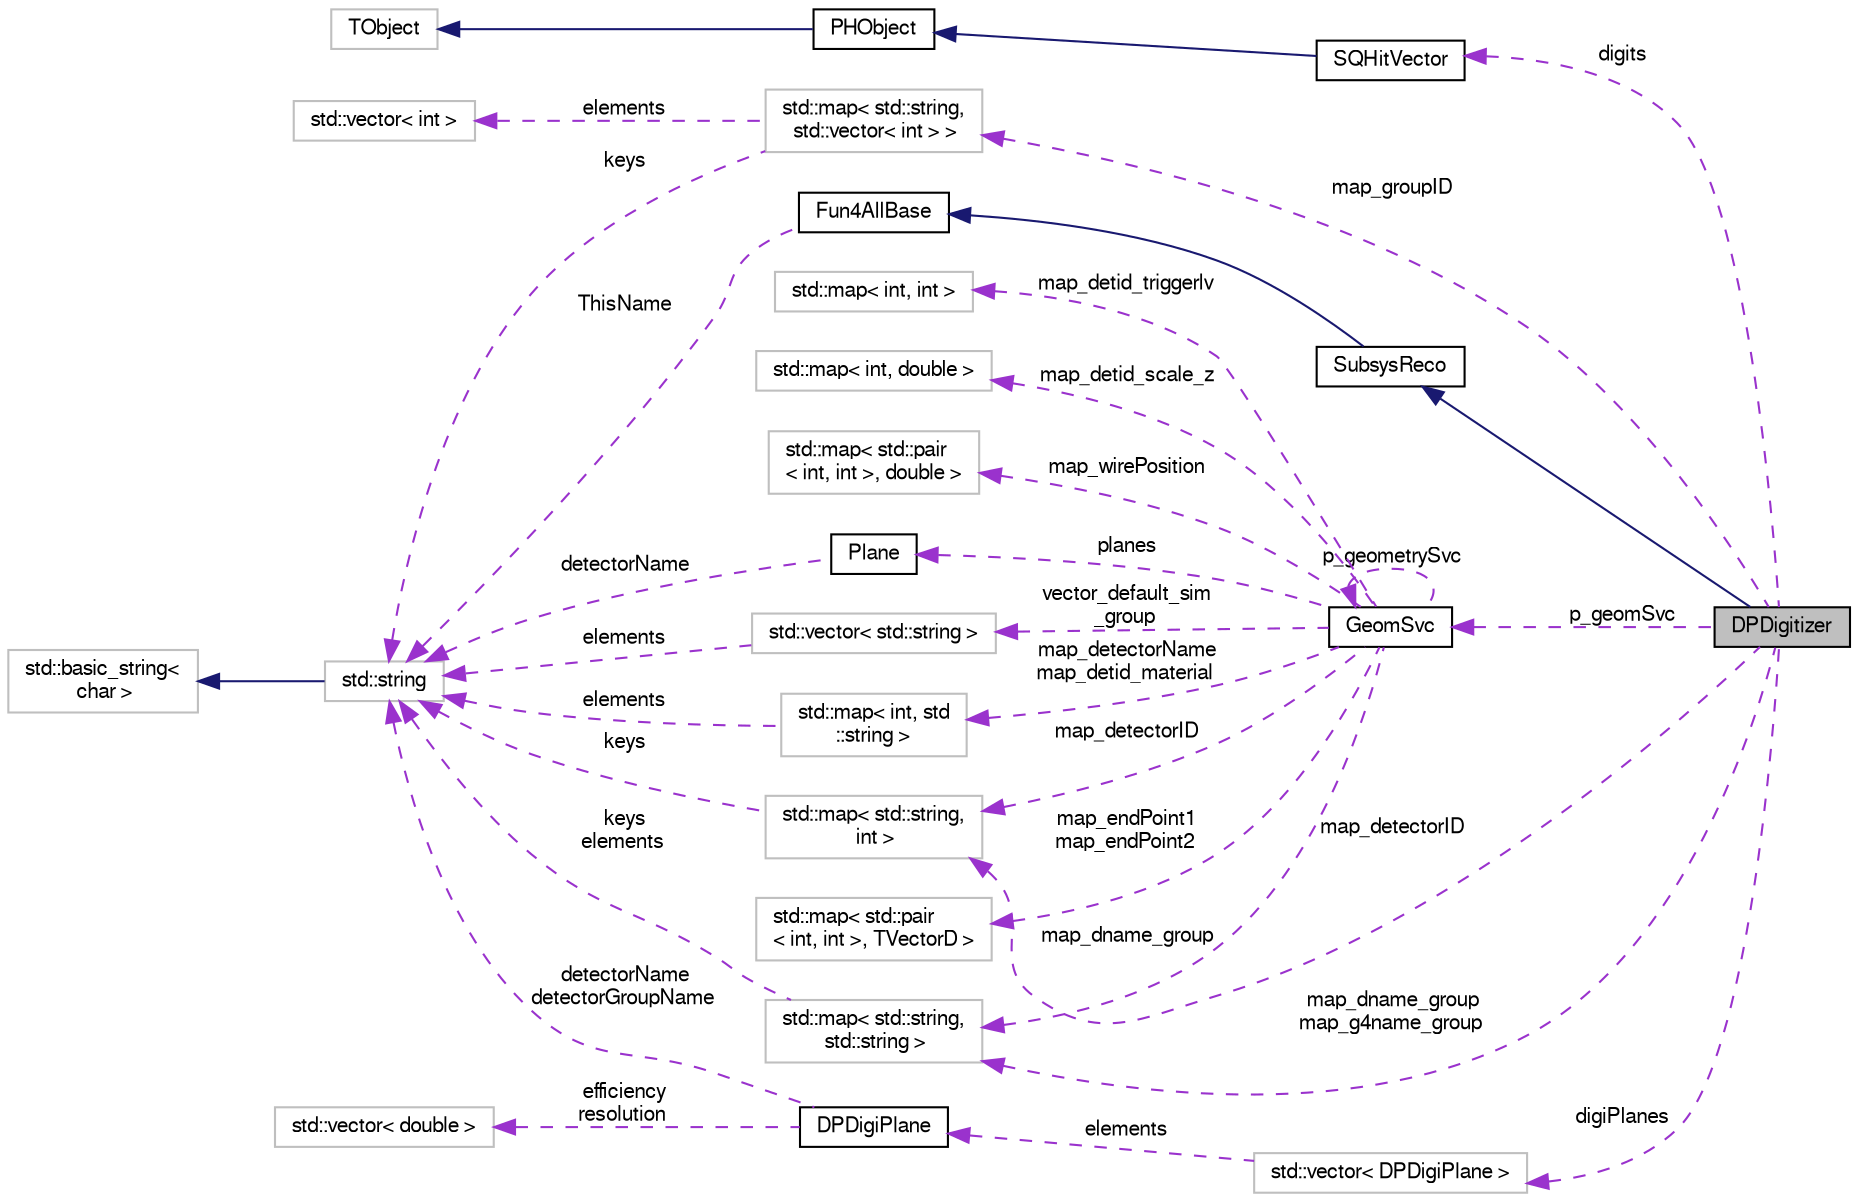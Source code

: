 digraph "DPDigitizer"
{
  bgcolor="transparent";
  edge [fontname="FreeSans",fontsize="10",labelfontname="FreeSans",labelfontsize="10"];
  node [fontname="FreeSans",fontsize="10",shape=record];
  rankdir="LR";
  Node1 [label="DPDigitizer",height=0.2,width=0.4,color="black", fillcolor="grey75", style="filled" fontcolor="black"];
  Node2 -> Node1 [dir="back",color="midnightblue",fontsize="10",style="solid",fontname="FreeSans"];
  Node2 [label="SubsysReco",height=0.2,width=0.4,color="black",URL="$d0/d32/classSubsysReco.html"];
  Node3 -> Node2 [dir="back",color="midnightblue",fontsize="10",style="solid",fontname="FreeSans"];
  Node3 [label="Fun4AllBase",height=0.2,width=0.4,color="black",URL="$d5/dec/classFun4AllBase.html"];
  Node4 -> Node3 [dir="back",color="darkorchid3",fontsize="10",style="dashed",label=" ThisName" ,fontname="FreeSans"];
  Node4 [label="std::string",height=0.2,width=0.4,color="grey75",tooltip="STL class. "];
  Node5 -> Node4 [dir="back",color="midnightblue",fontsize="10",style="solid",fontname="FreeSans"];
  Node5 [label="std::basic_string\<\l char \>",height=0.2,width=0.4,color="grey75",tooltip="STL class. "];
  Node6 -> Node1 [dir="back",color="darkorchid3",fontsize="10",style="dashed",label=" map_detectorID" ,fontname="FreeSans"];
  Node6 [label="std::map\< std::string,\l int \>",height=0.2,width=0.4,color="grey75"];
  Node4 -> Node6 [dir="back",color="darkorchid3",fontsize="10",style="dashed",label=" keys" ,fontname="FreeSans"];
  Node7 -> Node1 [dir="back",color="darkorchid3",fontsize="10",style="dashed",label=" digits" ,fontname="FreeSans"];
  Node7 [label="SQHitVector",height=0.2,width=0.4,color="black",URL="$d9/dbc/classSQHitVector.html"];
  Node8 -> Node7 [dir="back",color="midnightblue",fontsize="10",style="solid",fontname="FreeSans"];
  Node8 [label="PHObject",height=0.2,width=0.4,color="black",URL="$d9/d24/classPHObject.html"];
  Node9 -> Node8 [dir="back",color="midnightblue",fontsize="10",style="solid",fontname="FreeSans"];
  Node9 [label="TObject",height=0.2,width=0.4,color="grey75"];
  Node10 -> Node1 [dir="back",color="darkorchid3",fontsize="10",style="dashed",label=" p_geomSvc" ,fontname="FreeSans"];
  Node10 [label="GeomSvc",height=0.2,width=0.4,color="black",URL="$d0/da0/classGeomSvc.html"];
  Node6 -> Node10 [dir="back",color="darkorchid3",fontsize="10",style="dashed",label=" map_detectorID" ,fontname="FreeSans"];
  Node11 -> Node10 [dir="back",color="darkorchid3",fontsize="10",style="dashed",label=" map_endPoint1\nmap_endPoint2" ,fontname="FreeSans"];
  Node11 [label="std::map\< std::pair\l\< int, int \>, TVectorD \>",height=0.2,width=0.4,color="grey75"];
  Node12 -> Node10 [dir="back",color="darkorchid3",fontsize="10",style="dashed",label=" map_detid_triggerlv" ,fontname="FreeSans"];
  Node12 [label="std::map\< int, int \>",height=0.2,width=0.4,color="grey75"];
  Node13 -> Node10 [dir="back",color="darkorchid3",fontsize="10",style="dashed",label=" map_detid_scale_z" ,fontname="FreeSans"];
  Node13 [label="std::map\< int, double \>",height=0.2,width=0.4,color="grey75"];
  Node14 -> Node10 [dir="back",color="darkorchid3",fontsize="10",style="dashed",label=" planes" ,fontname="FreeSans"];
  Node14 [label="Plane",height=0.2,width=0.4,color="black",URL="$dc/d90/classPlane.html"];
  Node4 -> Node14 [dir="back",color="darkorchid3",fontsize="10",style="dashed",label=" detectorName" ,fontname="FreeSans"];
  Node10 -> Node10 [dir="back",color="darkorchid3",fontsize="10",style="dashed",label=" p_geometrySvc" ,fontname="FreeSans"];
  Node15 -> Node10 [dir="back",color="darkorchid3",fontsize="10",style="dashed",label=" map_dname_group" ,fontname="FreeSans"];
  Node15 [label="std::map\< std::string,\l std::string \>",height=0.2,width=0.4,color="grey75"];
  Node4 -> Node15 [dir="back",color="darkorchid3",fontsize="10",style="dashed",label=" keys\nelements" ,fontname="FreeSans"];
  Node16 -> Node10 [dir="back",color="darkorchid3",fontsize="10",style="dashed",label=" map_wirePosition" ,fontname="FreeSans"];
  Node16 [label="std::map\< std::pair\l\< int, int \>, double \>",height=0.2,width=0.4,color="grey75"];
  Node17 -> Node10 [dir="back",color="darkorchid3",fontsize="10",style="dashed",label=" map_detectorName\nmap_detid_material" ,fontname="FreeSans"];
  Node17 [label="std::map\< int, std\l::string \>",height=0.2,width=0.4,color="grey75"];
  Node4 -> Node17 [dir="back",color="darkorchid3",fontsize="10",style="dashed",label=" elements" ,fontname="FreeSans"];
  Node18 -> Node10 [dir="back",color="darkorchid3",fontsize="10",style="dashed",label=" vector_default_sim\l_group" ,fontname="FreeSans"];
  Node18 [label="std::vector\< std::string \>",height=0.2,width=0.4,color="grey75"];
  Node4 -> Node18 [dir="back",color="darkorchid3",fontsize="10",style="dashed",label=" elements" ,fontname="FreeSans"];
  Node15 -> Node1 [dir="back",color="darkorchid3",fontsize="10",style="dashed",label=" map_dname_group\nmap_g4name_group" ,fontname="FreeSans"];
  Node19 -> Node1 [dir="back",color="darkorchid3",fontsize="10",style="dashed",label=" map_groupID" ,fontname="FreeSans"];
  Node19 [label="std::map\< std::string,\l std::vector\< int \> \>",height=0.2,width=0.4,color="grey75"];
  Node4 -> Node19 [dir="back",color="darkorchid3",fontsize="10",style="dashed",label=" keys" ,fontname="FreeSans"];
  Node20 -> Node19 [dir="back",color="darkorchid3",fontsize="10",style="dashed",label=" elements" ,fontname="FreeSans"];
  Node20 [label="std::vector\< int \>",height=0.2,width=0.4,color="grey75"];
  Node21 -> Node1 [dir="back",color="darkorchid3",fontsize="10",style="dashed",label=" digiPlanes" ,fontname="FreeSans"];
  Node21 [label="std::vector\< DPDigiPlane \>",height=0.2,width=0.4,color="grey75"];
  Node22 -> Node21 [dir="back",color="darkorchid3",fontsize="10",style="dashed",label=" elements" ,fontname="FreeSans"];
  Node22 [label="DPDigiPlane",height=0.2,width=0.4,color="black",URL="$db/d4a/classDPDigiPlane.html"];
  Node4 -> Node22 [dir="back",color="darkorchid3",fontsize="10",style="dashed",label=" detectorName\ndetectorGroupName" ,fontname="FreeSans"];
  Node23 -> Node22 [dir="back",color="darkorchid3",fontsize="10",style="dashed",label=" efficiency\nresolution" ,fontname="FreeSans"];
  Node23 [label="std::vector\< double \>",height=0.2,width=0.4,color="grey75"];
}
